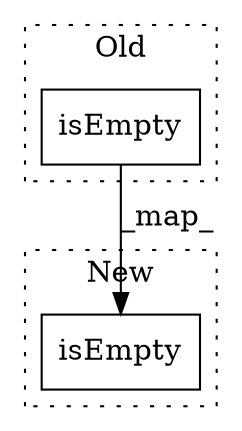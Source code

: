 digraph G {
subgraph cluster0 {
1 [label="isEmpty" a="32" s="1279" l="9" shape="box"];
label = "Old";
style="dotted";
}
subgraph cluster1 {
2 [label="isEmpty" a="32" s="1303" l="9" shape="box"];
label = "New";
style="dotted";
}
1 -> 2 [label="_map_"];
}